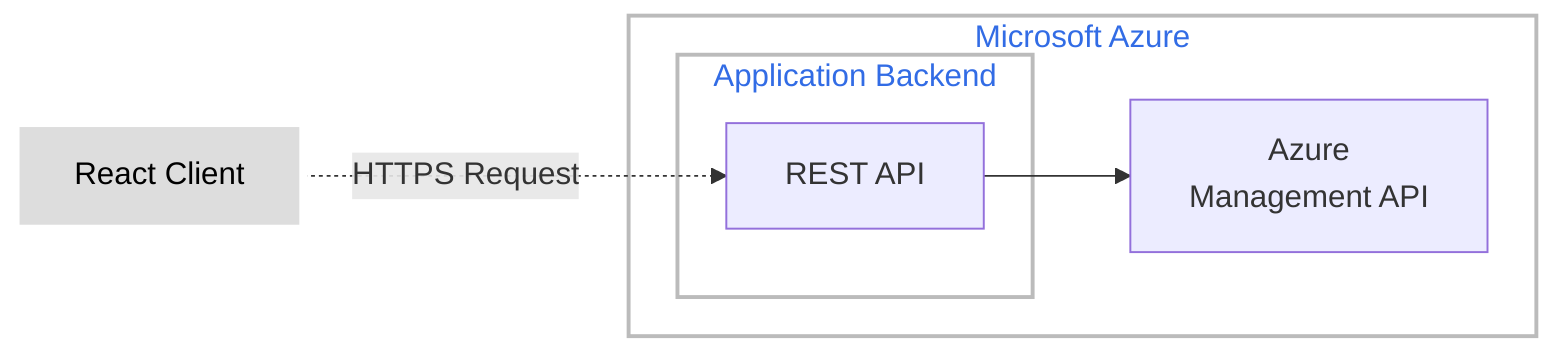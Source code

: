 graph LR
    client1[React Client]-. HTTPS Request .-> RestAPI[Service];

    subgraph Azure[Microsoft Azure]
        subgraph Backend[Application Backend]
                RestAPI[REST API];
        end
        RestAPI --> ManagementAPI[Azure\nManagement API];
    end

    classDef plain fill:#ddd,stroke:#fff,stroke-width:4px,color:#000;
    classDef cluster fill:#fff,stroke:#bbb,stroke-width:2px,color:#326ce5;
    class client1,client2,client3,client4 plain;
    class cluster cluster;